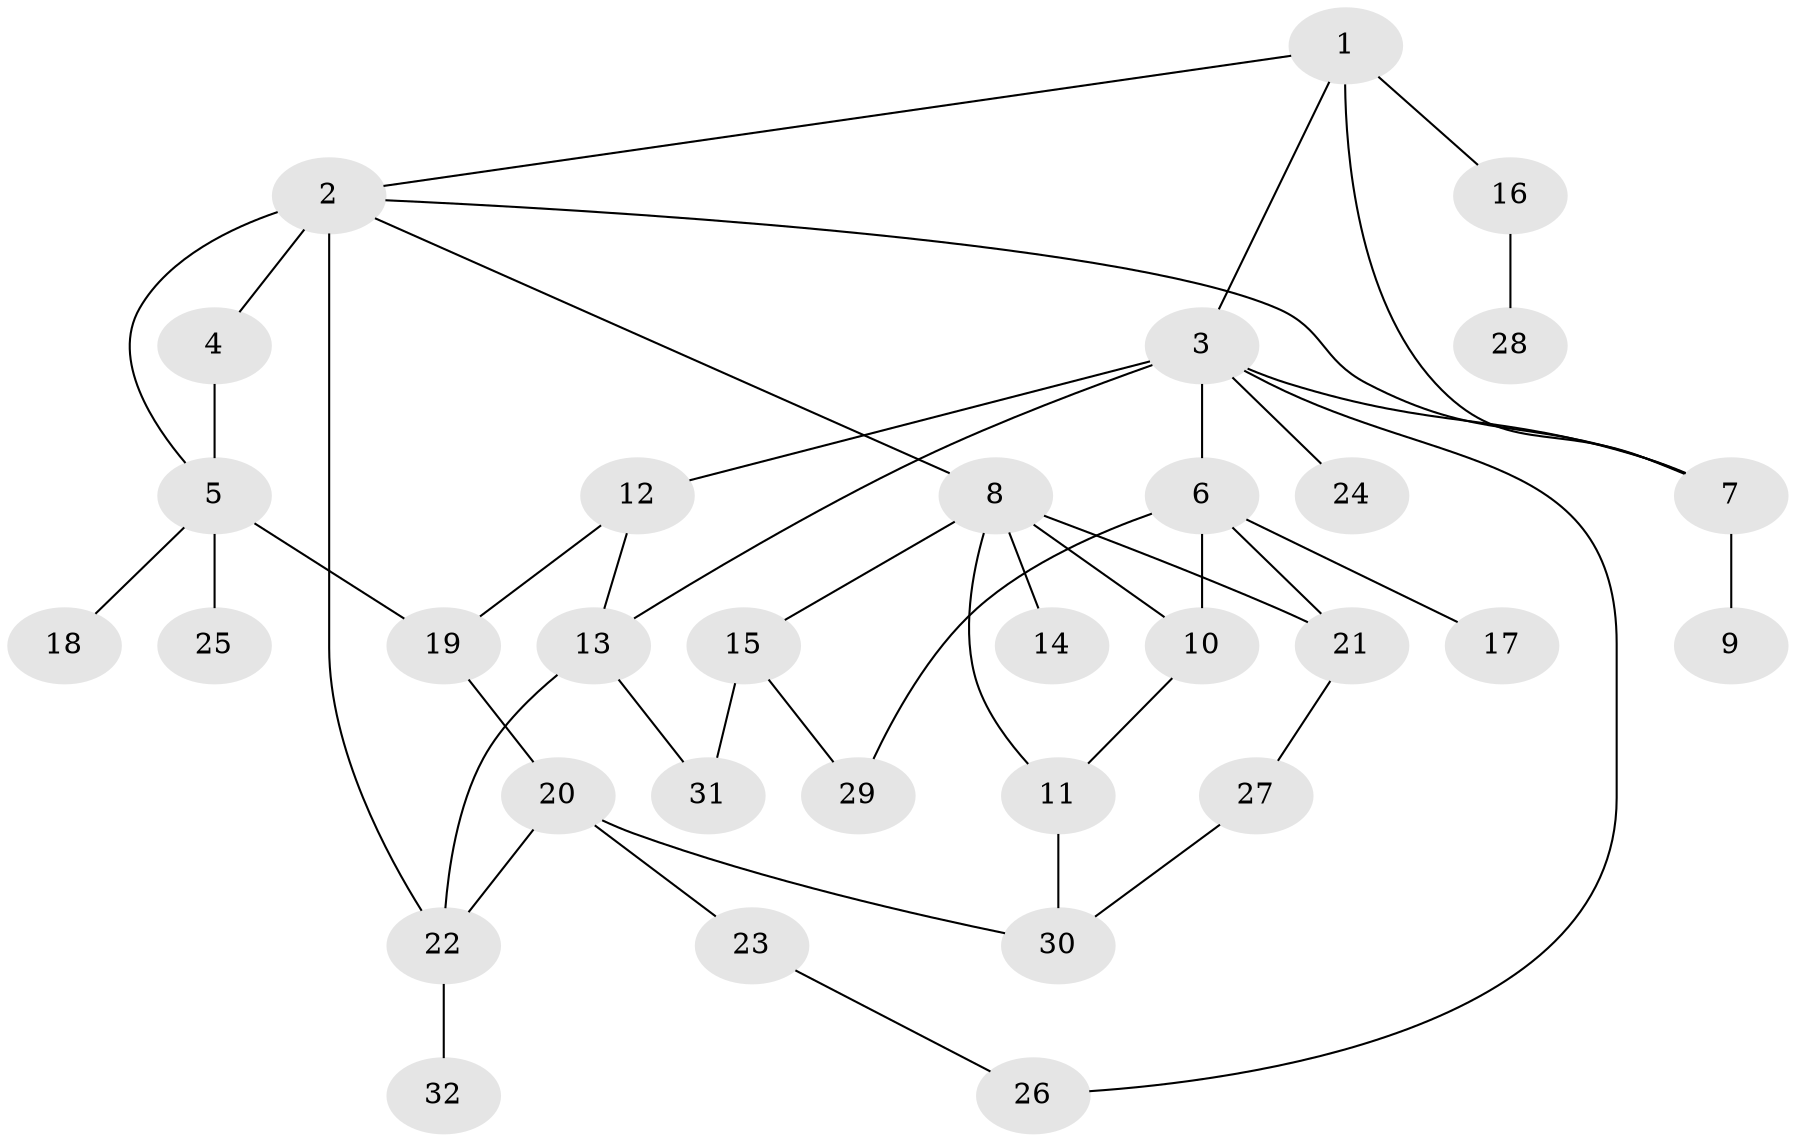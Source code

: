 // original degree distribution, {5: 0.078125, 1: 0.265625, 4: 0.125, 8: 0.015625, 2: 0.328125, 3: 0.171875, 7: 0.015625}
// Generated by graph-tools (version 1.1) at 2025/34/03/09/25 02:34:22]
// undirected, 32 vertices, 46 edges
graph export_dot {
graph [start="1"]
  node [color=gray90,style=filled];
  1;
  2;
  3;
  4;
  5;
  6;
  7;
  8;
  9;
  10;
  11;
  12;
  13;
  14;
  15;
  16;
  17;
  18;
  19;
  20;
  21;
  22;
  23;
  24;
  25;
  26;
  27;
  28;
  29;
  30;
  31;
  32;
  1 -- 2 [weight=1.0];
  1 -- 3 [weight=1.0];
  1 -- 7 [weight=1.0];
  1 -- 16 [weight=1.0];
  2 -- 4 [weight=2.0];
  2 -- 5 [weight=1.0];
  2 -- 7 [weight=1.0];
  2 -- 8 [weight=1.0];
  2 -- 22 [weight=1.0];
  3 -- 6 [weight=1.0];
  3 -- 7 [weight=1.0];
  3 -- 12 [weight=2.0];
  3 -- 13 [weight=1.0];
  3 -- 24 [weight=1.0];
  3 -- 26 [weight=1.0];
  4 -- 5 [weight=1.0];
  5 -- 18 [weight=1.0];
  5 -- 19 [weight=2.0];
  5 -- 25 [weight=1.0];
  6 -- 10 [weight=1.0];
  6 -- 17 [weight=1.0];
  6 -- 21 [weight=1.0];
  6 -- 29 [weight=1.0];
  7 -- 9 [weight=1.0];
  8 -- 10 [weight=1.0];
  8 -- 11 [weight=1.0];
  8 -- 14 [weight=1.0];
  8 -- 15 [weight=1.0];
  8 -- 21 [weight=1.0];
  10 -- 11 [weight=1.0];
  11 -- 30 [weight=1.0];
  12 -- 13 [weight=1.0];
  12 -- 19 [weight=1.0];
  13 -- 22 [weight=1.0];
  13 -- 31 [weight=1.0];
  15 -- 29 [weight=1.0];
  15 -- 31 [weight=1.0];
  16 -- 28 [weight=1.0];
  19 -- 20 [weight=1.0];
  20 -- 22 [weight=1.0];
  20 -- 23 [weight=1.0];
  20 -- 30 [weight=1.0];
  21 -- 27 [weight=1.0];
  22 -- 32 [weight=1.0];
  23 -- 26 [weight=1.0];
  27 -- 30 [weight=1.0];
}
